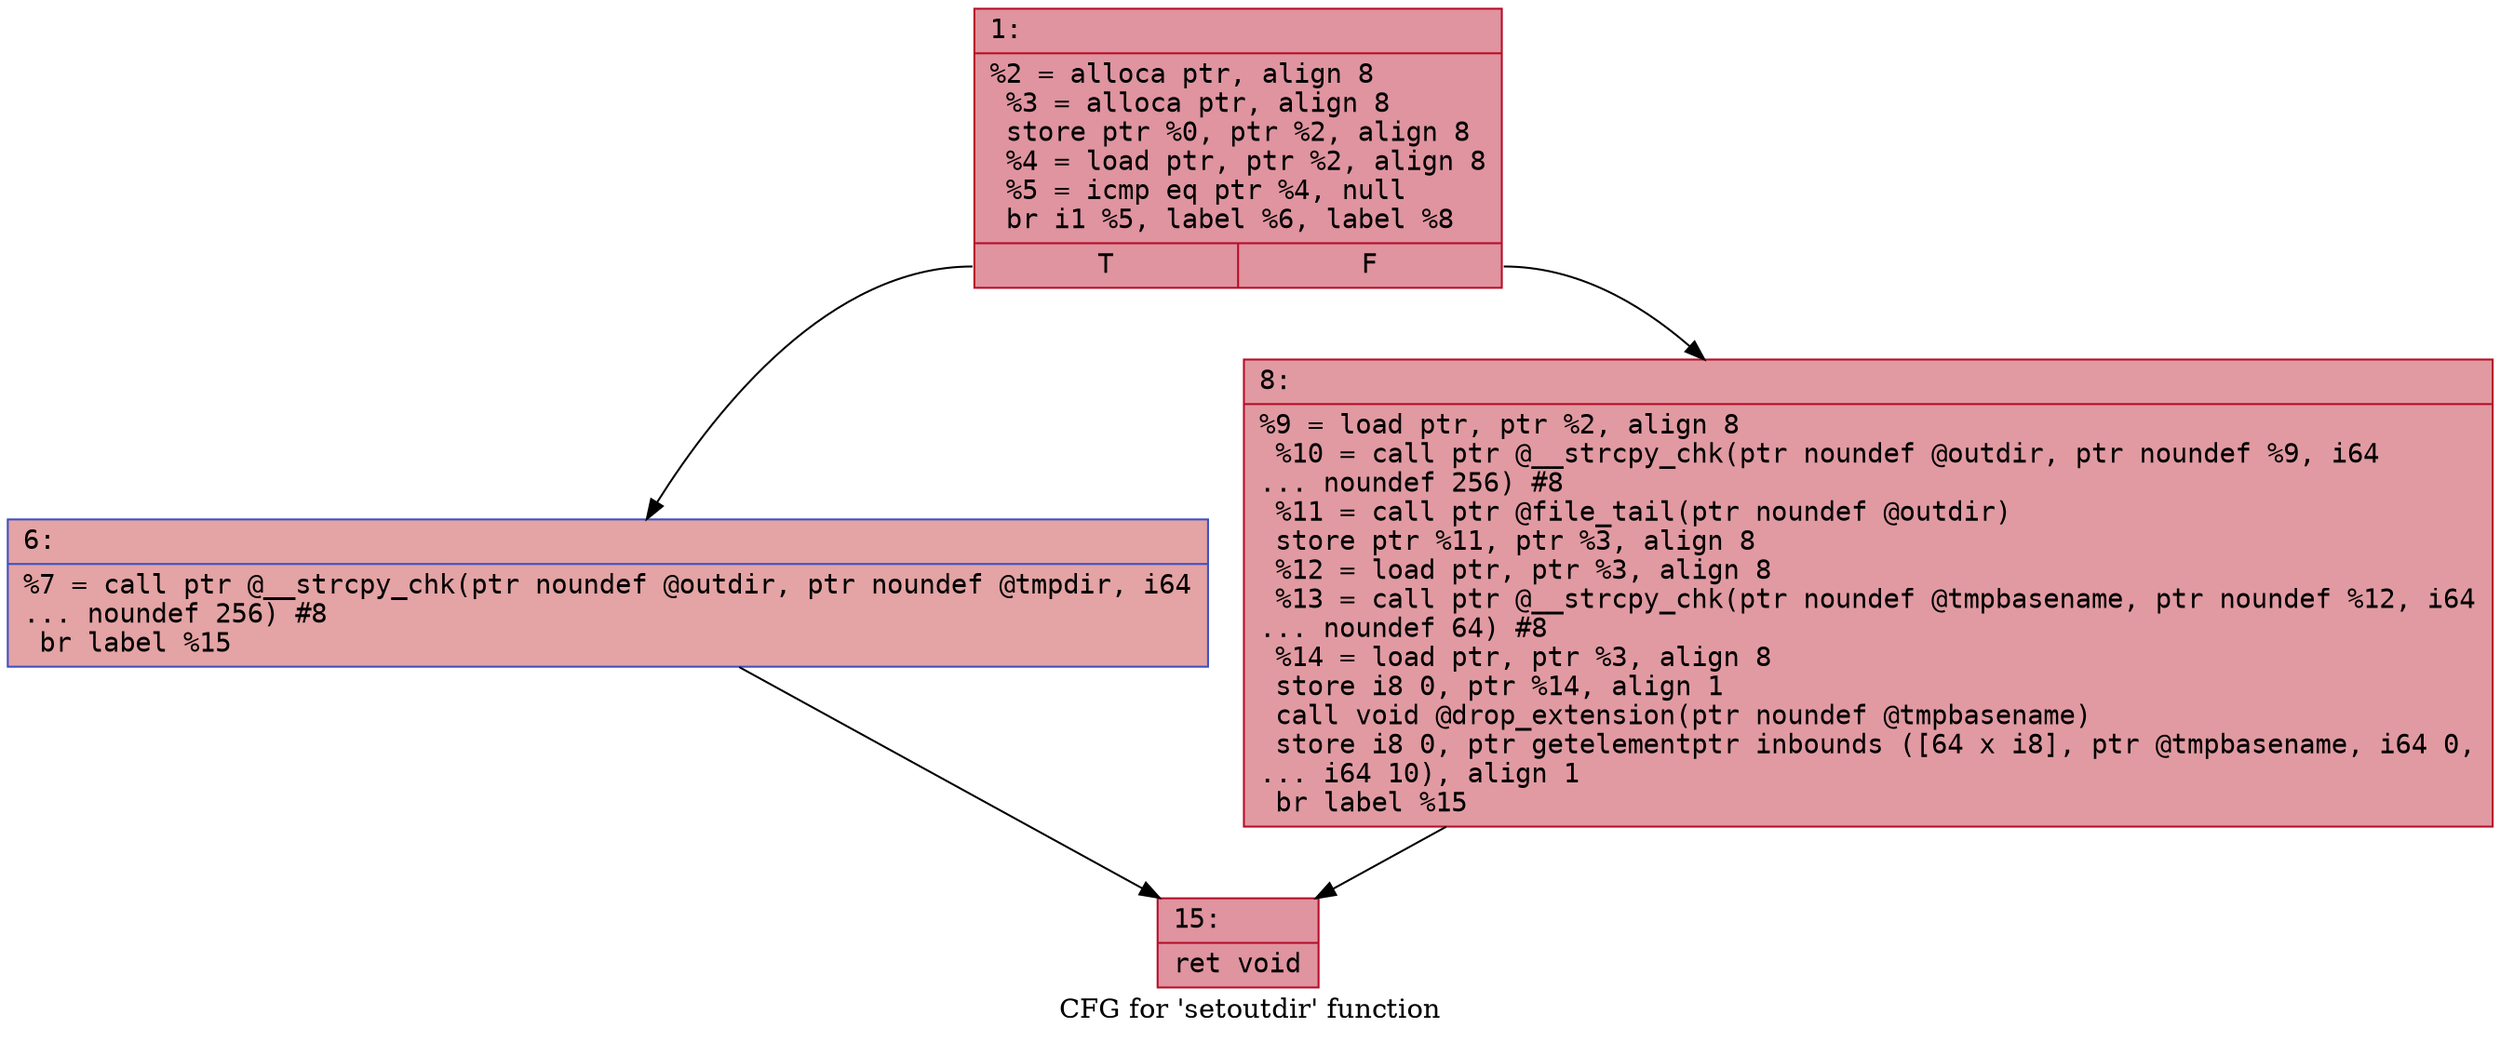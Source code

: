 digraph "CFG for 'setoutdir' function" {
	label="CFG for 'setoutdir' function";

	Node0x600001973b60 [shape=record,color="#b70d28ff", style=filled, fillcolor="#b70d2870" fontname="Courier",label="{1:\l|  %2 = alloca ptr, align 8\l  %3 = alloca ptr, align 8\l  store ptr %0, ptr %2, align 8\l  %4 = load ptr, ptr %2, align 8\l  %5 = icmp eq ptr %4, null\l  br i1 %5, label %6, label %8\l|{<s0>T|<s1>F}}"];
	Node0x600001973b60:s0 -> Node0x600001973bb0[tooltip="1 -> 6\nProbability 37.50%" ];
	Node0x600001973b60:s1 -> Node0x600001973c00[tooltip="1 -> 8\nProbability 62.50%" ];
	Node0x600001973bb0 [shape=record,color="#3d50c3ff", style=filled, fillcolor="#c32e3170" fontname="Courier",label="{6:\l|  %7 = call ptr @__strcpy_chk(ptr noundef @outdir, ptr noundef @tmpdir, i64\l... noundef 256) #8\l  br label %15\l}"];
	Node0x600001973bb0 -> Node0x600001973c50[tooltip="6 -> 15\nProbability 100.00%" ];
	Node0x600001973c00 [shape=record,color="#b70d28ff", style=filled, fillcolor="#bb1b2c70" fontname="Courier",label="{8:\l|  %9 = load ptr, ptr %2, align 8\l  %10 = call ptr @__strcpy_chk(ptr noundef @outdir, ptr noundef %9, i64\l... noundef 256) #8\l  %11 = call ptr @file_tail(ptr noundef @outdir)\l  store ptr %11, ptr %3, align 8\l  %12 = load ptr, ptr %3, align 8\l  %13 = call ptr @__strcpy_chk(ptr noundef @tmpbasename, ptr noundef %12, i64\l... noundef 64) #8\l  %14 = load ptr, ptr %3, align 8\l  store i8 0, ptr %14, align 1\l  call void @drop_extension(ptr noundef @tmpbasename)\l  store i8 0, ptr getelementptr inbounds ([64 x i8], ptr @tmpbasename, i64 0,\l... i64 10), align 1\l  br label %15\l}"];
	Node0x600001973c00 -> Node0x600001973c50[tooltip="8 -> 15\nProbability 100.00%" ];
	Node0x600001973c50 [shape=record,color="#b70d28ff", style=filled, fillcolor="#b70d2870" fontname="Courier",label="{15:\l|  ret void\l}"];
}

